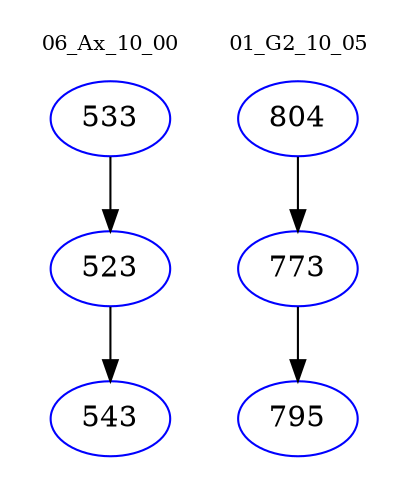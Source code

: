 digraph{
subgraph cluster_0 {
color = white
label = "06_Ax_10_00";
fontsize=10;
T0_533 [label="533", color="blue"]
T0_533 -> T0_523 [color="black"]
T0_523 [label="523", color="blue"]
T0_523 -> T0_543 [color="black"]
T0_543 [label="543", color="blue"]
}
subgraph cluster_1 {
color = white
label = "01_G2_10_05";
fontsize=10;
T1_804 [label="804", color="blue"]
T1_804 -> T1_773 [color="black"]
T1_773 [label="773", color="blue"]
T1_773 -> T1_795 [color="black"]
T1_795 [label="795", color="blue"]
}
}

